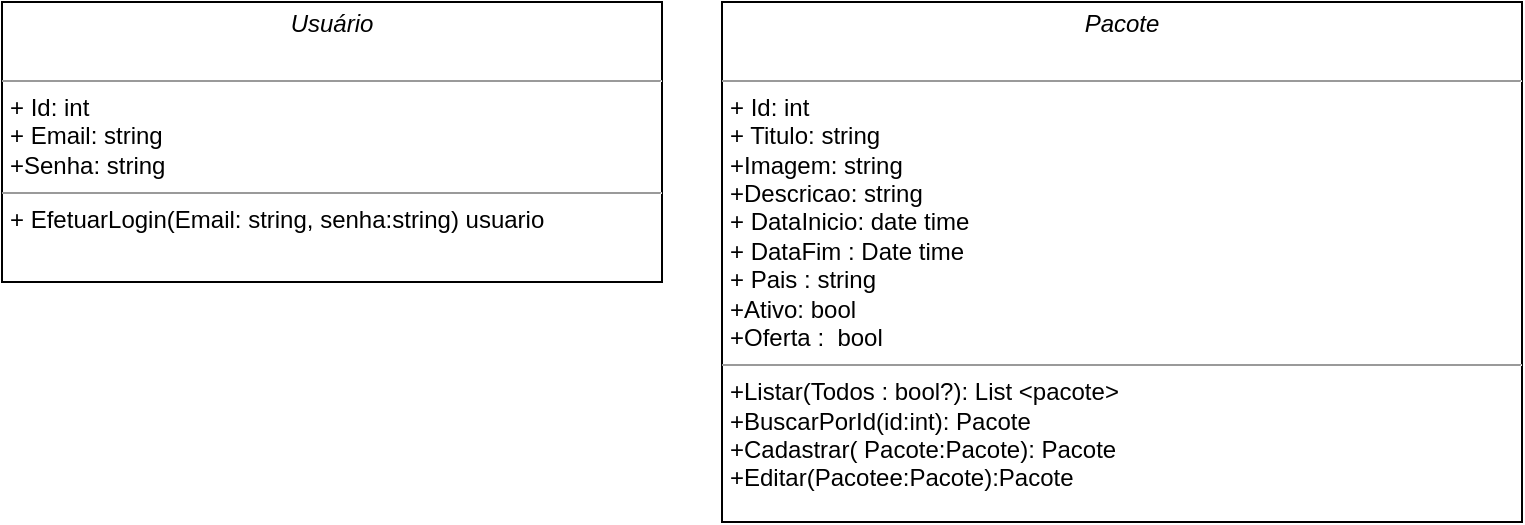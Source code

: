 <mxfile version="12.5.3" type="device"><diagram id="JA0TV561sALkXGIIbo5p" name="Page-1"><mxGraphModel dx="1422" dy="832" grid="1" gridSize="10" guides="1" tooltips="1" connect="1" arrows="1" fold="1" page="1" pageScale="1" pageWidth="827" pageHeight="1169" math="0" shadow="0"><root><mxCell id="0"/><mxCell id="1" parent="0"/><mxCell id="I-is_mjUJ0EE1NqDSxzD-12" value="&lt;p style=&quot;margin: 0px ; margin-top: 4px ; text-align: center&quot;&gt;&lt;i&gt;Usuário&lt;/i&gt;&lt;br&gt;&lt;br&gt;&lt;/p&gt;&lt;hr size=&quot;1&quot;&gt;&lt;p style=&quot;margin: 0px ; margin-left: 4px&quot;&gt;+ Id: int&lt;br&gt;+ Email: string&amp;nbsp;&lt;/p&gt;&lt;p style=&quot;margin: 0px ; margin-left: 4px&quot;&gt;+Senha: string&lt;/p&gt;&lt;hr size=&quot;1&quot;&gt;&lt;p style=&quot;margin: 0px ; margin-left: 4px&quot;&gt;+ EfetuarLogin(Email: string, senha:string) usuario&lt;br&gt;&lt;br&gt;&lt;/p&gt;" style="verticalAlign=top;align=left;overflow=fill;fontSize=12;fontFamily=Helvetica;html=1;" vertex="1" parent="1"><mxGeometry x="30" y="20" width="330" height="140" as="geometry"/></mxCell><mxCell id="I-is_mjUJ0EE1NqDSxzD-13" value="&lt;p style=&quot;margin: 0px ; margin-top: 4px ; text-align: center&quot;&gt;&lt;i&gt;Pacote&lt;/i&gt;&lt;br&gt;&lt;br&gt;&lt;/p&gt;&lt;hr size=&quot;1&quot;&gt;&lt;p style=&quot;margin: 0px ; margin-left: 4px&quot;&gt;+ Id: int&lt;br&gt;+ Titulo: string&amp;nbsp;&lt;/p&gt;&lt;p style=&quot;margin: 0px ; margin-left: 4px&quot;&gt;+Imagem: string&lt;/p&gt;&lt;p style=&quot;margin: 0px ; margin-left: 4px&quot;&gt;+Descricao: string&lt;/p&gt;&lt;p style=&quot;margin: 0px ; margin-left: 4px&quot;&gt;+ DataInicio: date time&lt;/p&gt;&lt;p style=&quot;margin: 0px ; margin-left: 4px&quot;&gt;+ DataFim : Date time&amp;nbsp;&lt;/p&gt;&lt;p style=&quot;margin: 0px ; margin-left: 4px&quot;&gt;+ Pais : string&lt;/p&gt;&lt;p style=&quot;margin: 0px ; margin-left: 4px&quot;&gt;+Ativo: bool&lt;/p&gt;&lt;p style=&quot;margin: 0px ; margin-left: 4px&quot;&gt;+Oferta :&amp;nbsp; bool&lt;/p&gt;&lt;hr size=&quot;1&quot;&gt;&lt;p style=&quot;margin: 0px ; margin-left: 4px&quot;&gt;+Listar(Todos : bool?): List &amp;lt;pacote&amp;gt;&amp;nbsp;&lt;br&gt;+BuscarPorId(id:int): Pacote&lt;/p&gt;&lt;p style=&quot;margin: 0px ; margin-left: 4px&quot;&gt;+Cadastrar( Pacote:Pacote): Pacote&lt;/p&gt;&lt;p style=&quot;margin: 0px ; margin-left: 4px&quot;&gt;+Editar(Pacotee:Pacote):Pacote&lt;/p&gt;" style="verticalAlign=top;align=left;overflow=fill;fontSize=12;fontFamily=Helvetica;html=1;" vertex="1" parent="1"><mxGeometry x="390" y="20" width="400" height="260" as="geometry"/></mxCell></root></mxGraphModel></diagram></mxfile>